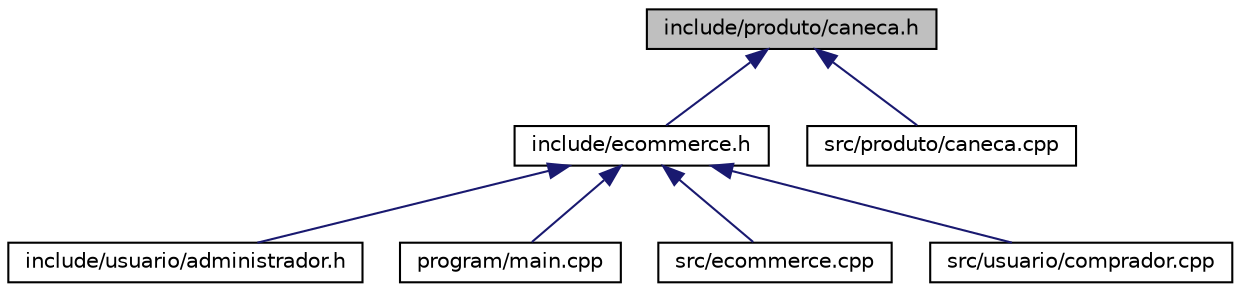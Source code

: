 digraph "include/produto/caneca.h"
{
  edge [fontname="Helvetica",fontsize="10",labelfontname="Helvetica",labelfontsize="10"];
  node [fontname="Helvetica",fontsize="10",shape=record];
  Node5 [label="include/produto/caneca.h",height=0.2,width=0.4,color="black", fillcolor="grey75", style="filled", fontcolor="black"];
  Node5 -> Node6 [dir="back",color="midnightblue",fontsize="10",style="solid"];
  Node6 [label="include/ecommerce.h",height=0.2,width=0.4,color="black", fillcolor="white", style="filled",URL="$ecommerce_8h.html"];
  Node6 -> Node7 [dir="back",color="midnightblue",fontsize="10",style="solid"];
  Node7 [label="include/usuario/administrador.h",height=0.2,width=0.4,color="black", fillcolor="white", style="filled",URL="$administrador_8h.html"];
  Node6 -> Node8 [dir="back",color="midnightblue",fontsize="10",style="solid"];
  Node8 [label="program/main.cpp",height=0.2,width=0.4,color="black", fillcolor="white", style="filled",URL="$main_8cpp.html"];
  Node6 -> Node9 [dir="back",color="midnightblue",fontsize="10",style="solid"];
  Node9 [label="src/ecommerce.cpp",height=0.2,width=0.4,color="black", fillcolor="white", style="filled",URL="$ecommerce_8cpp.html"];
  Node6 -> Node10 [dir="back",color="midnightblue",fontsize="10",style="solid"];
  Node10 [label="src/usuario/comprador.cpp",height=0.2,width=0.4,color="black", fillcolor="white", style="filled",URL="$comprador_8cpp.html"];
  Node5 -> Node11 [dir="back",color="midnightblue",fontsize="10",style="solid"];
  Node11 [label="src/produto/caneca.cpp",height=0.2,width=0.4,color="black", fillcolor="white", style="filled",URL="$caneca_8cpp.html"];
}
